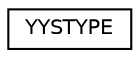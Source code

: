 digraph "Graphical Class Hierarchy"
{
  edge [fontname="Helvetica",fontsize="10",labelfontname="Helvetica",labelfontsize="10"];
  node [fontname="Helvetica",fontsize="10",shape=record];
  rankdir="LR";
  Node0 [label="YYSTYPE",height=0.2,width=0.4,color="black", fillcolor="white", style="filled",URL="$union_y_y_s_t_y_p_e.html"];
}
